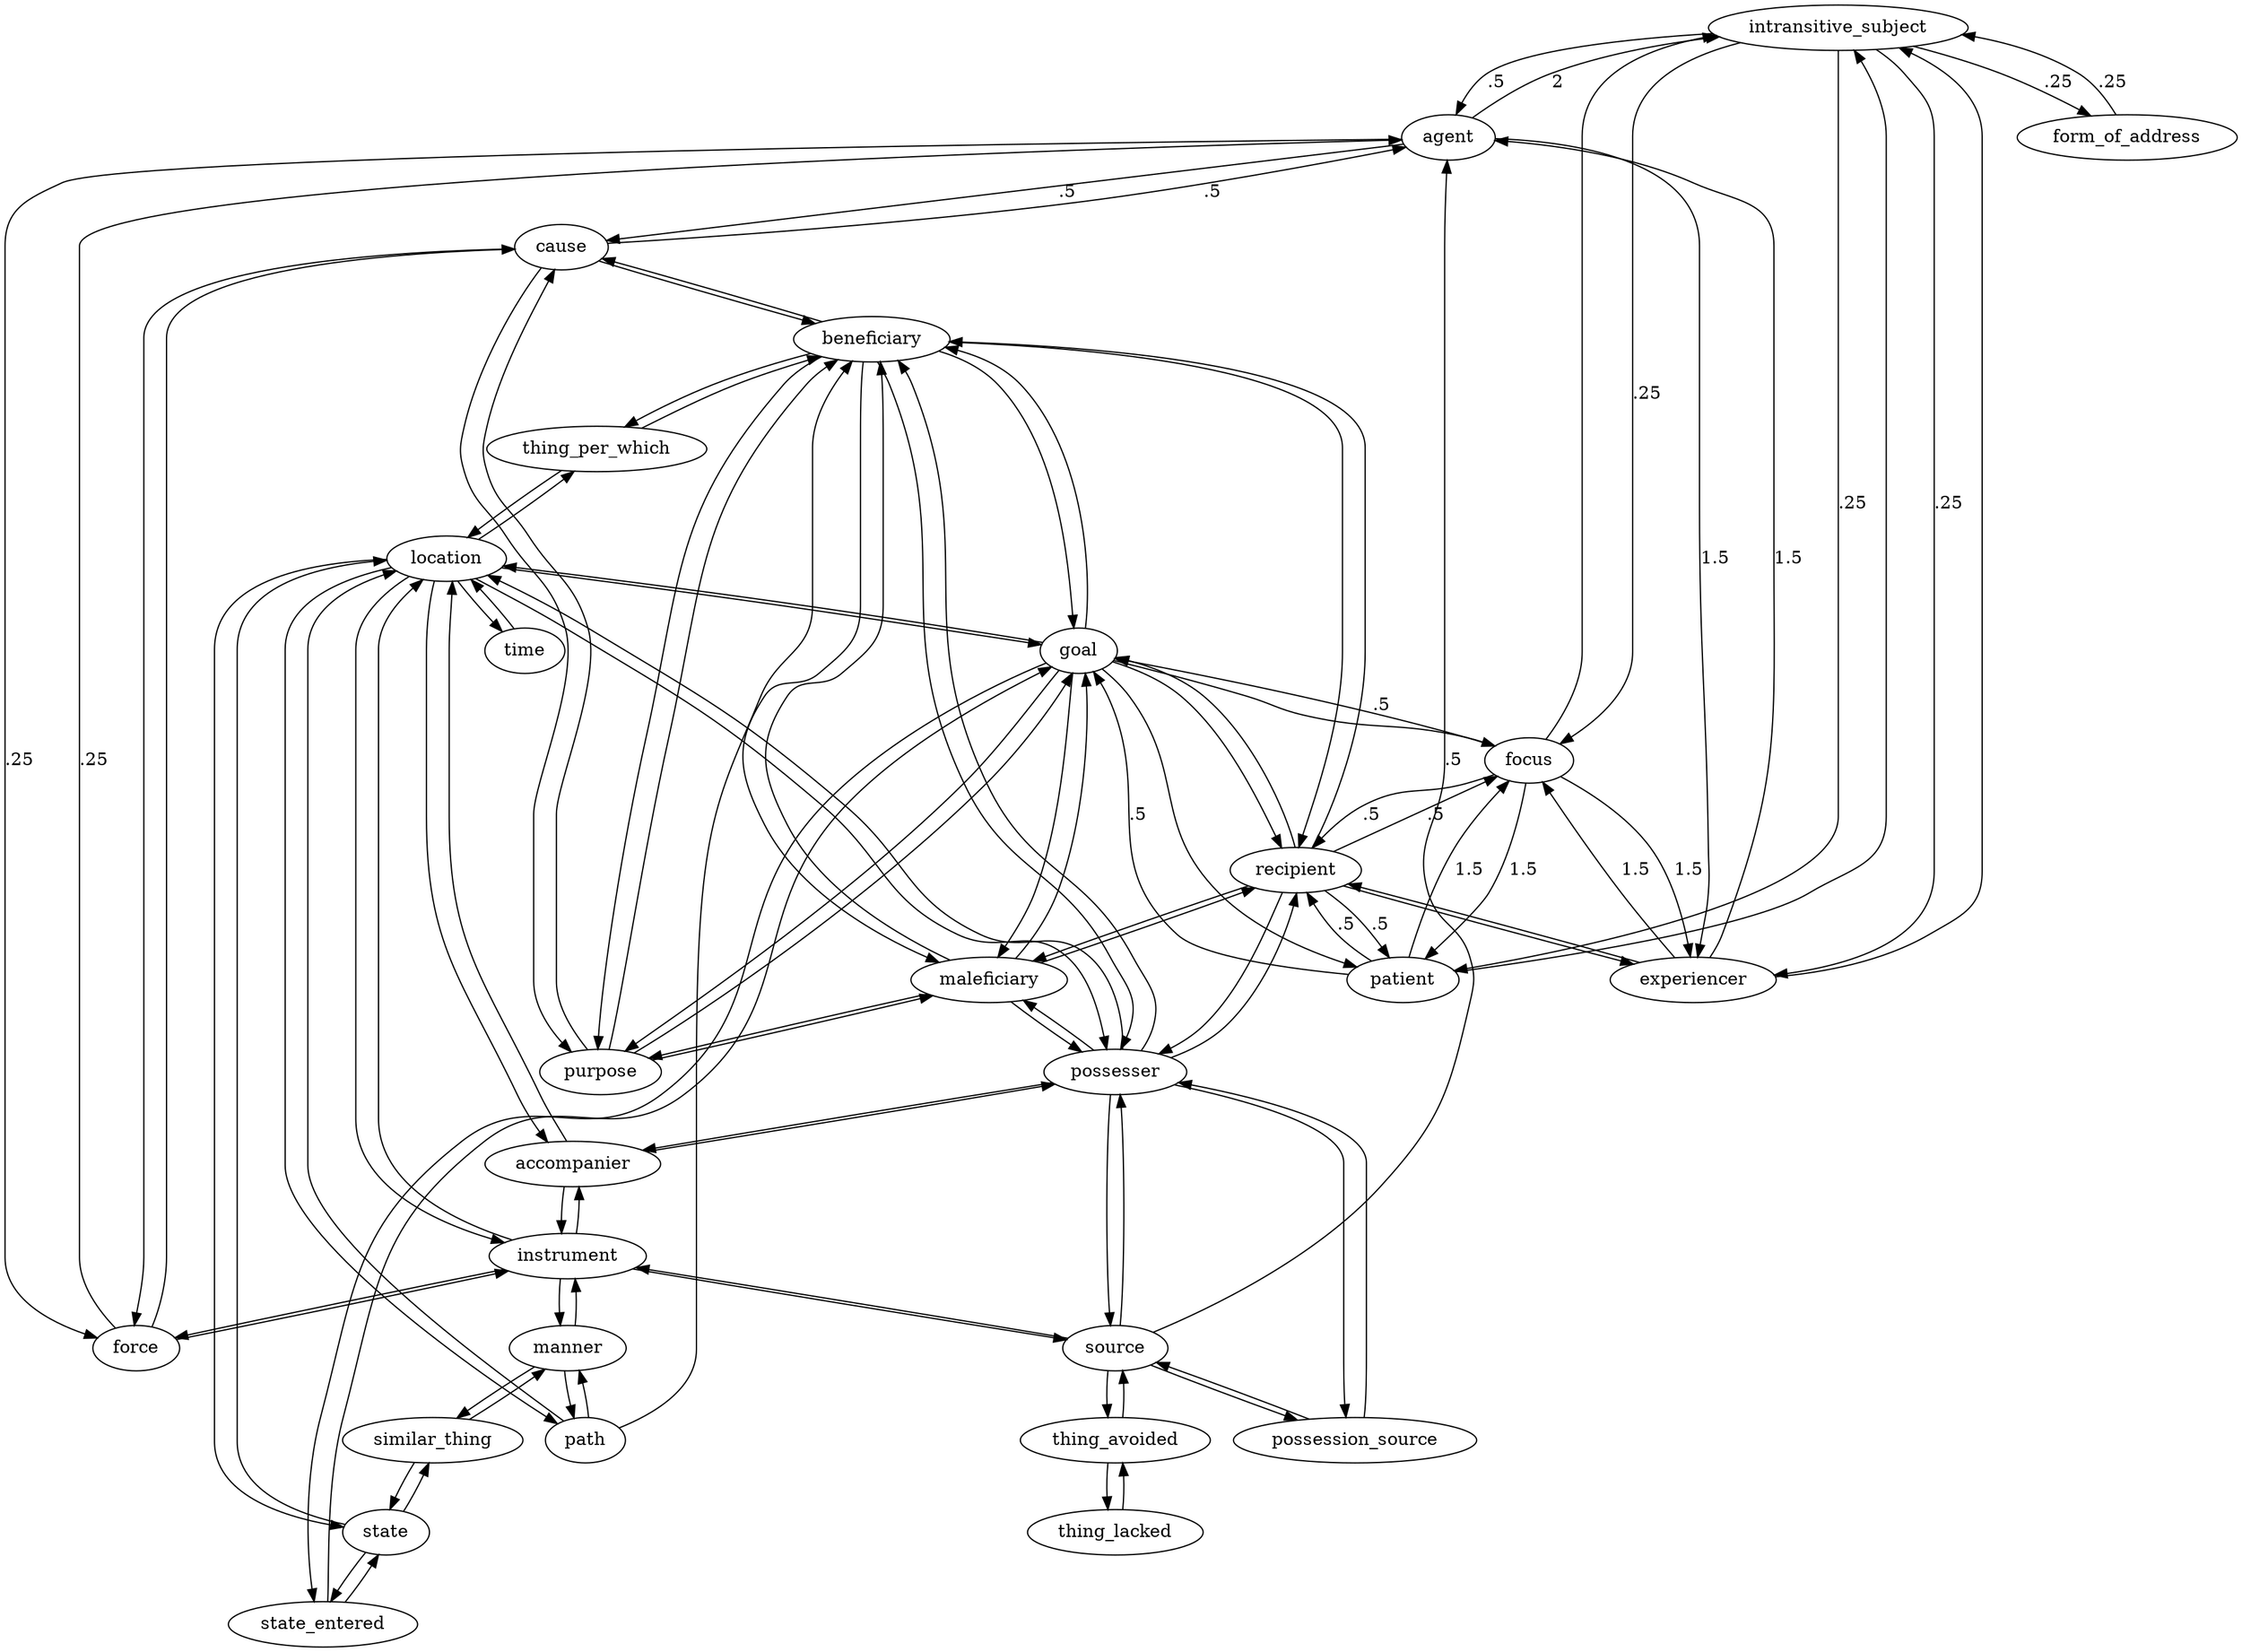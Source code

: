 digraph case {
	graph [odds = 1.6]; // WALS
	graph [conflation = "{spatial_relation: 0.333333, number: 0.05, animacy: 0.05, definiteness: 0.025, arbitrary_noun_class: 0.025}"];
	// Core roles up top.
	intransitive_subject [seed_weight = 0.0625]; // anti-tripartite bias: we don't want a correlation between large case systems and tripartiteness
	intransitive_subject [uncorrelated_retention = 0.95]; // for active-stative.  WALS ch. 98 says .979; I'm generous
	intransitive_subject -> agent [weight = .5, label = .5];
	intransitive_subject -> experiencer [weight = .25, label = .25];
	intransitive_subject -> focus [weight = .25, label = .25];
	intransitive_subject -> patient [weight = .25, label = .25];
	intransitive_subject -> form_of_address [weight = .25, label = .25];
	agent [seed_weight = 2]; // the agent -- patient contrast is fundamental
	agent -> intransitive_subject [weight = 2, label = 2];
	agent -> force [weight = .25, label = .25]; // they say agent -> force is rare
	agent -> experiencer [weight = 1.5, label = 1.5];
	agent -> cause [weight = .5, label = .5];
	experiencer [seed_retention = 0.25];
	experiencer -> intransitive_subject;
	experiencer -> agent [weight = 1.5, label = 1.5];
	experiencer -> focus [weight = 1.5, label = 1.5];
	experiencer -> recipient;
	focus [seed_retention = 0.25];
	focus -> intransitive_subject;
	focus -> experiencer [weight = 1.5, label = 1.5];
	focus -> patient [weight = 1.5, label = 1.5];
	focus -> goal [weight = .5, label = .5];
	focus -> recipient [weight = .5, label = .5];
	patient [seed_weight = 2];
	patient -> intransitive_subject;
	patient -> focus [weight = 1.5, label = 1.5];
	patient -> goal [weight = .5, label = .5];
	patient -> recipient [weight = .5, label = .5];
	force [seed_weight = 0.025];
	force [retention = 0.5]; 
	force -> agent [weight = .25, label = .25];
	force -> instrument;
	force -> cause;
	source [retention = 0.4];
	source [product_with = "[spatial_relation]"];
	source -> agent [weight = .5, label = .5];
	source -> instrument;
	source -> possesser;
	source -> possession_source;
	source -> thing_avoided;
	time [retention = 0.1];
	time -> location;
	purpose [retention = 0.1];
	purpose -> goal;
	purpose -> cause;
	purpose -> beneficiary;
	purpose -> maleficiary;
	thing_per_which [retention = 0.05]; // distributive.  what am I supposed to call the role?
	thing_per_which -> location;
	thing_per_which -> beneficiary;
	state [retention = 0.25]; // essive; but this might be better handled among the local cases
	state -> location;
	state -> similar_thing;
	state -> state_entered;
	/*
	form_of_address is for the vocative.  
	If it's a case it's probably fairly extrasystematic.  Nonetheless we connect it in the graph
	so that it can be special in one number but not another, etc. */
	form_of_address [retention = 0.15]; 
	form_of_address -> intransitive_subject [weight = .25, label = .25];
	beneficiary [retention = 0.25];
	beneficiary -> recipient;
	beneficiary -> goal;
	beneficiary -> possesser;
	beneficiary -> purpose;
	beneficiary -> maleficiary;
	beneficiary -> cause;
	beneficiary -> thing_per_which;
	cause [retention = 0.1]; // these three are probably little used on nouns
	cause -> agent [weight = .5, label = .5];
	cause -> force;
	cause -> beneficiary;
	cause -> purpose;
	manner [retention = 0.1];
	manner -> similar_thing;
	manner -> instrument;
	manner -> path;
	possession_source [retention = 0.1]; // "I borrowed the book _from Cecil_"
	possession_source -> source;
	possession_source -> possesser;
	possesser [retention = 0.666667];
	possesser -> source;
	possesser -> possession_source;
	possesser -> location;
	possesser -> recipient;
	possesser -> beneficiary;
	possesser -> maleficiary;
	possesser -> accompanier;
	thing_lacked [retention = 0.1]; // I have no better idea for an edge, except for from local cases
	thing_lacked -> thing_avoided;
	similar_thing [retention = 0.1];
	similar_thing -> manner;
	similar_thing -> state;
	recipient [retention = 0.666667];
	recipient -> experiencer;
	recipient -> goal;
	recipient -> beneficiary;
	recipient -> maleficiary;
	recipient -> possesser;
	recipient -> focus [weight = .5, label = .5];
	recipient -> patient [weight = .5, label = .5];
	location [retention = 0.5];
	location [product_with = "[spatial_relation]"];
	location -> goal;
	location -> instrument;
	location -> possesser;
	location -> path;
	location -> time;
	location -> state;
	location -> accompanier;
	location -> thing_per_which;
	instrument [retention = 0.5];
	instrument -> force;
	instrument -> location;
	instrument -> source;
	instrument -> accompanier;
	instrument -> manner;
	path [retention = 0.2];
	path [product_with = "[spatial_relation]"];
	path -> location;
	path -> beneficiary;
	path -> manner;
	thing_avoided [retention = 0.05];
	thing_avoided -> source;
	thing_avoided -> thing_lacked;
	goal [retention = 0.4];
	goal [product_with = "[spatial_relation]"];
	goal -> recipient;
	goal -> beneficiary;
	goal -> maleficiary;
	goal -> focus;
	goal -> patient;
	goal -> location;
	goal -> purpose;
	goal -> state_entered;
	state_entered [retention = 0.1];
	state_entered -> goal;
	state_entered -> state;
	accompanier [retention = 0.333333]; // what about 'with' -- 'and'?
	accompanier -> instrument;
	accompanier -> possesser;
	accompanier -> location;
	maleficiary [retention = 0.05];
	maleficiary -> recipient;
	maleficiary -> goal;
	maleficiary -> possesser;
	maleficiary -> purpose;
	maleficiary -> beneficiary;
}

